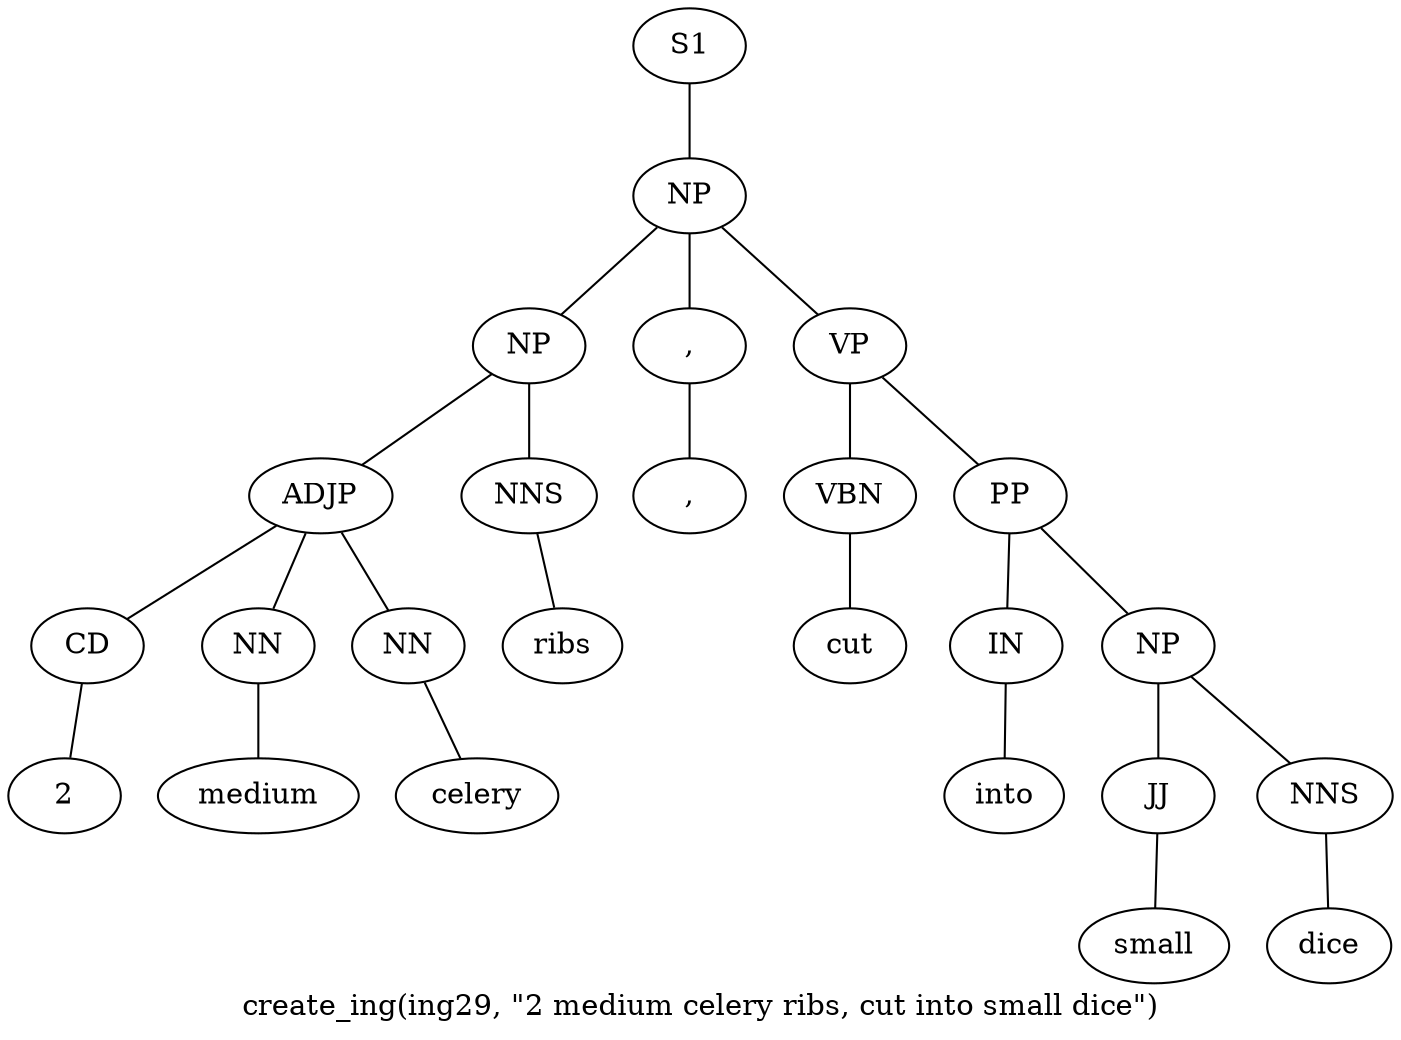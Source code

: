 graph SyntaxGraph {
	label = "create_ing(ing29, \"2 medium celery ribs, cut into small dice\")";
	Node0 [label="S1"];
	Node1 [label="NP"];
	Node2 [label="NP"];
	Node3 [label="ADJP"];
	Node4 [label="CD"];
	Node5 [label="2"];
	Node6 [label="NN"];
	Node7 [label="medium"];
	Node8 [label="NN"];
	Node9 [label="celery"];
	Node10 [label="NNS"];
	Node11 [label="ribs"];
	Node12 [label=","];
	Node13 [label=","];
	Node14 [label="VP"];
	Node15 [label="VBN"];
	Node16 [label="cut"];
	Node17 [label="PP"];
	Node18 [label="IN"];
	Node19 [label="into"];
	Node20 [label="NP"];
	Node21 [label="JJ"];
	Node22 [label="small"];
	Node23 [label="NNS"];
	Node24 [label="dice"];

	Node0 -- Node1;
	Node1 -- Node2;
	Node1 -- Node12;
	Node1 -- Node14;
	Node2 -- Node3;
	Node2 -- Node10;
	Node3 -- Node4;
	Node3 -- Node6;
	Node3 -- Node8;
	Node4 -- Node5;
	Node6 -- Node7;
	Node8 -- Node9;
	Node10 -- Node11;
	Node12 -- Node13;
	Node14 -- Node15;
	Node14 -- Node17;
	Node15 -- Node16;
	Node17 -- Node18;
	Node17 -- Node20;
	Node18 -- Node19;
	Node20 -- Node21;
	Node20 -- Node23;
	Node21 -- Node22;
	Node23 -- Node24;
}